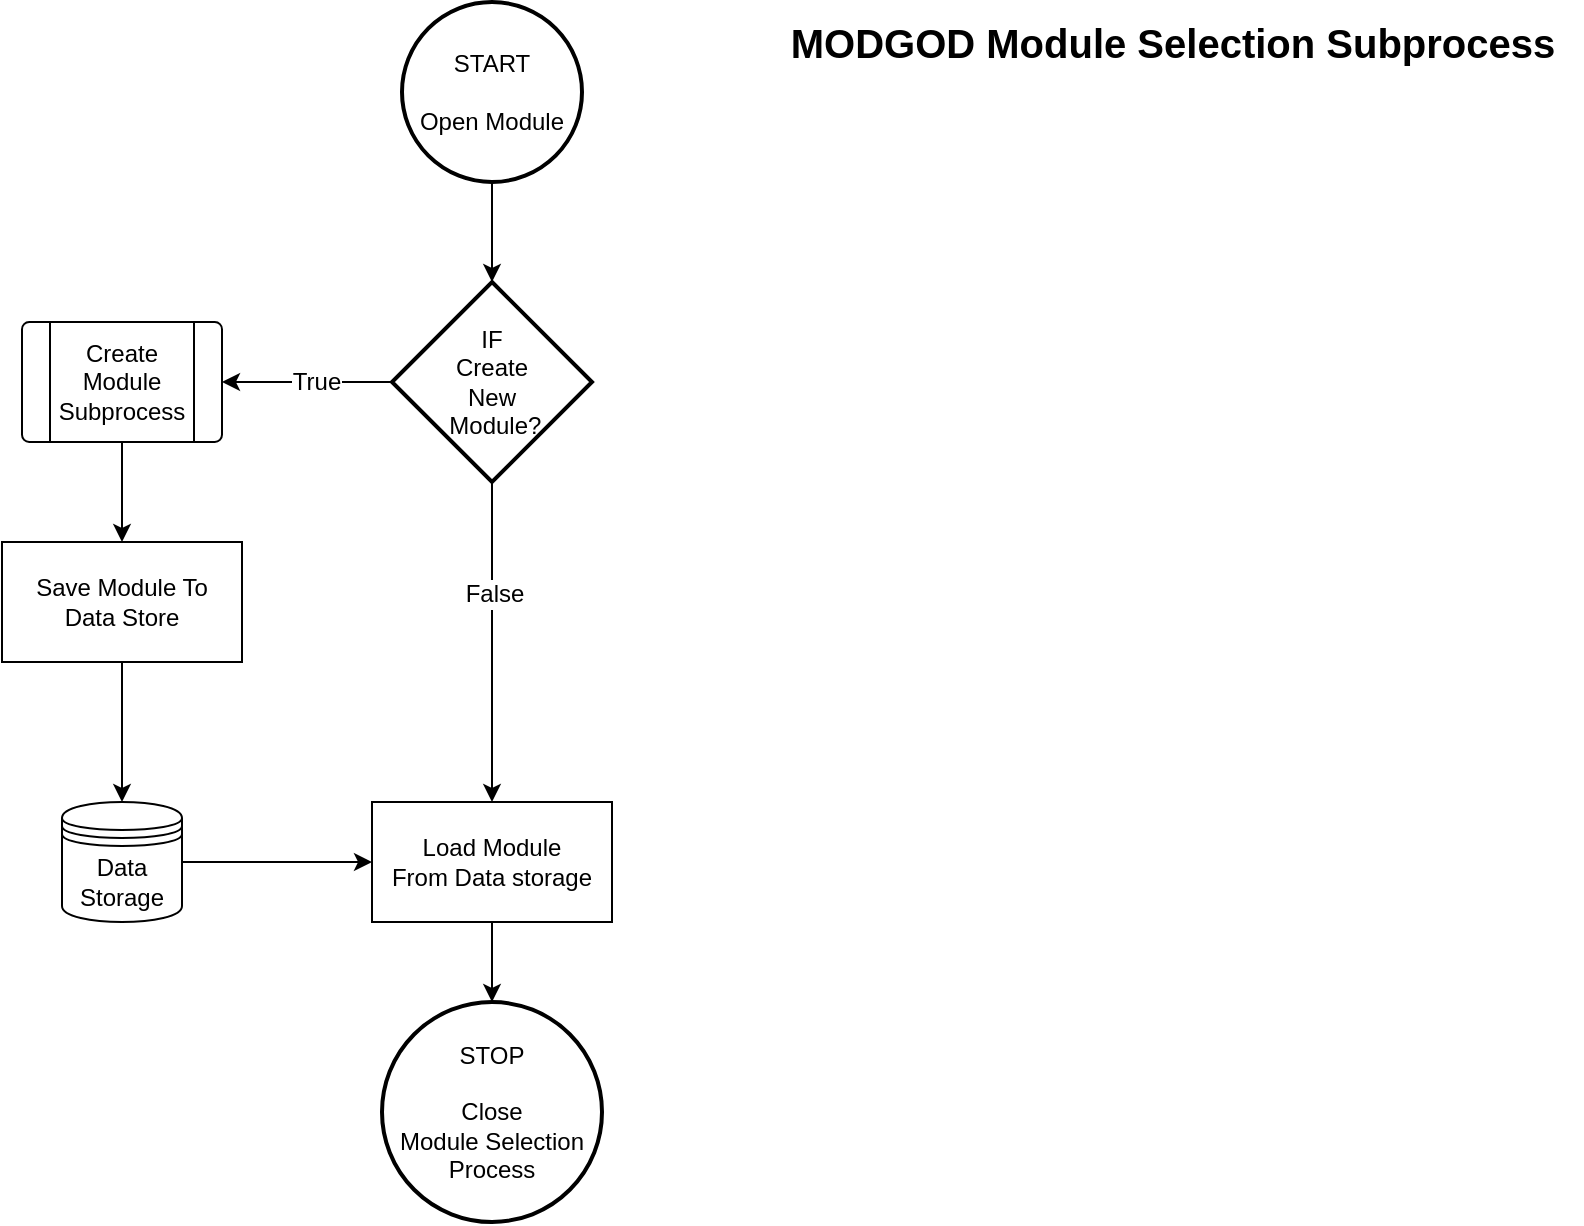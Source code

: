 <mxfile version="20.3.0" type="device"><diagram id="zRx6mBnDStIuMqTZuLI2" name="Page-1"><mxGraphModel dx="1178" dy="698" grid="1" gridSize="10" guides="1" tooltips="1" connect="1" arrows="1" fold="1" page="1" pageScale="1" pageWidth="850" pageHeight="1100" math="0" shadow="0"><root><mxCell id="0"/><mxCell id="1" parent="0"/><mxCell id="IPpl7k7P6EEZoNNVX-f9-40" style="edgeStyle=orthogonalEdgeStyle;rounded=0;orthogonalLoop=1;jettySize=auto;html=1;entryX=0.5;entryY=0;entryDx=0;entryDy=0;entryPerimeter=0;" parent="1" source="IPpl7k7P6EEZoNNVX-f9-1" target="57yRYyxZZYPHvzj0g9PL-2" edge="1"><mxGeometry relative="1" as="geometry"><mxPoint x="435" y="200" as="targetPoint"/></mxGeometry></mxCell><mxCell id="IPpl7k7P6EEZoNNVX-f9-1" value="START&lt;br&gt;&lt;br&gt;Open Module" style="strokeWidth=2;html=1;shape=mxgraph.flowchart.start_2;whiteSpace=wrap;" parent="1" vertex="1"><mxGeometry x="400" y="80" width="90" height="90" as="geometry"/></mxCell><mxCell id="cRr7KaG37jPe4uS1U7Yd-69" value="&lt;b&gt;&lt;font style=&quot;font-size: 20px;&quot;&gt;MODGOD Module Selection Subprocess&lt;/font&gt;&lt;/b&gt;" style="text;html=1;align=center;verticalAlign=middle;resizable=0;points=[];autosize=1;strokeColor=none;fillColor=none;" parent="1" vertex="1"><mxGeometry x="580" y="80" width="410" height="40" as="geometry"/></mxCell><mxCell id="Nx1hkX323rdk_XEKobkm-43" value="STOP&lt;br&gt;&lt;br&gt;Close&lt;br&gt;Module Selection&lt;br&gt;Process" style="strokeWidth=2;html=1;shape=mxgraph.flowchart.start_2;whiteSpace=wrap;" parent="1" vertex="1"><mxGeometry x="390" y="580" width="110" height="110" as="geometry"/></mxCell><mxCell id="57yRYyxZZYPHvzj0g9PL-3" style="edgeStyle=orthogonalEdgeStyle;rounded=0;orthogonalLoop=1;jettySize=auto;html=1;exitX=0.5;exitY=1;exitDx=0;exitDy=0;exitPerimeter=0;fontSize=12;entryX=0.5;entryY=0;entryDx=0;entryDy=0;" edge="1" parent="1" source="57yRYyxZZYPHvzj0g9PL-2" target="57yRYyxZZYPHvzj0g9PL-10"><mxGeometry relative="1" as="geometry"><mxPoint x="435" y="350" as="targetPoint"/></mxGeometry></mxCell><mxCell id="57yRYyxZZYPHvzj0g9PL-6" value="False" style="edgeLabel;html=1;align=center;verticalAlign=middle;resizable=0;points=[];fontSize=12;" vertex="1" connectable="0" parent="57yRYyxZZYPHvzj0g9PL-3"><mxGeometry x="-0.298" y="1" relative="1" as="geometry"><mxPoint as="offset"/></mxGeometry></mxCell><mxCell id="57yRYyxZZYPHvzj0g9PL-25" style="edgeStyle=orthogonalEdgeStyle;rounded=0;orthogonalLoop=1;jettySize=auto;html=1;exitX=0;exitY=0.5;exitDx=0;exitDy=0;exitPerimeter=0;entryX=1;entryY=0.5;entryDx=0;entryDy=0;fontSize=12;" edge="1" parent="1" source="57yRYyxZZYPHvzj0g9PL-2" target="57yRYyxZZYPHvzj0g9PL-19"><mxGeometry relative="1" as="geometry"/></mxCell><mxCell id="57yRYyxZZYPHvzj0g9PL-26" value="True" style="edgeLabel;html=1;align=center;verticalAlign=middle;resizable=0;points=[];fontSize=12;" vertex="1" connectable="0" parent="57yRYyxZZYPHvzj0g9PL-25"><mxGeometry x="-0.093" relative="1" as="geometry"><mxPoint as="offset"/></mxGeometry></mxCell><mxCell id="57yRYyxZZYPHvzj0g9PL-2" value="IF&lt;br&gt;Create&lt;br&gt;New&lt;br&gt;&amp;nbsp;Module?" style="strokeWidth=2;html=1;shape=mxgraph.flowchart.decision;whiteSpace=wrap;" vertex="1" parent="1"><mxGeometry x="395" y="220" width="100" height="100" as="geometry"/></mxCell><mxCell id="57yRYyxZZYPHvzj0g9PL-17" style="edgeStyle=orthogonalEdgeStyle;rounded=0;orthogonalLoop=1;jettySize=auto;html=1;exitX=0.5;exitY=1;exitDx=0;exitDy=0;fontSize=12;" edge="1" parent="1" source="57yRYyxZZYPHvzj0g9PL-10" target="Nx1hkX323rdk_XEKobkm-43"><mxGeometry relative="1" as="geometry"/></mxCell><mxCell id="57yRYyxZZYPHvzj0g9PL-10" value="Load Module&lt;br&gt;From Data storage" style="rounded=0;whiteSpace=wrap;html=1;fontSize=12;" vertex="1" parent="1"><mxGeometry x="385" y="480" width="120" height="60" as="geometry"/></mxCell><mxCell id="57yRYyxZZYPHvzj0g9PL-13" style="edgeStyle=orthogonalEdgeStyle;rounded=0;orthogonalLoop=1;jettySize=auto;html=1;exitX=1;exitY=0.5;exitDx=0;exitDy=0;entryX=0;entryY=0.5;entryDx=0;entryDy=0;fontSize=12;" edge="1" parent="1" source="57yRYyxZZYPHvzj0g9PL-11" target="57yRYyxZZYPHvzj0g9PL-10"><mxGeometry relative="1" as="geometry"/></mxCell><mxCell id="57yRYyxZZYPHvzj0g9PL-11" value="Data&lt;br&gt;Storage" style="shape=datastore;whiteSpace=wrap;html=1;fontSize=12;" vertex="1" parent="1"><mxGeometry x="230" y="480" width="60" height="60" as="geometry"/></mxCell><mxCell id="57yRYyxZZYPHvzj0g9PL-23" style="edgeStyle=orthogonalEdgeStyle;rounded=0;orthogonalLoop=1;jettySize=auto;html=1;exitX=0.5;exitY=1;exitDx=0;exitDy=0;fontSize=12;" edge="1" parent="1" source="57yRYyxZZYPHvzj0g9PL-19" target="57yRYyxZZYPHvzj0g9PL-22"><mxGeometry relative="1" as="geometry"/></mxCell><mxCell id="57yRYyxZZYPHvzj0g9PL-19" value="Create Module&lt;br&gt;Subprocess" style="verticalLabelPosition=middle;verticalAlign=middle;html=1;shape=process;whiteSpace=wrap;rounded=1;size=0.14;arcSize=6;fontSize=12;labelPosition=center;align=center;" vertex="1" parent="1"><mxGeometry x="210" y="240" width="100" height="60" as="geometry"/></mxCell><mxCell id="57yRYyxZZYPHvzj0g9PL-24" style="edgeStyle=orthogonalEdgeStyle;rounded=0;orthogonalLoop=1;jettySize=auto;html=1;fontSize=12;" edge="1" parent="1" source="57yRYyxZZYPHvzj0g9PL-22" target="57yRYyxZZYPHvzj0g9PL-11"><mxGeometry relative="1" as="geometry"/></mxCell><mxCell id="57yRYyxZZYPHvzj0g9PL-22" value="Save Module To&lt;br&gt;Data Store" style="rounded=0;whiteSpace=wrap;html=1;fontSize=12;" vertex="1" parent="1"><mxGeometry x="200" y="350" width="120" height="60" as="geometry"/></mxCell></root></mxGraphModel></diagram></mxfile>